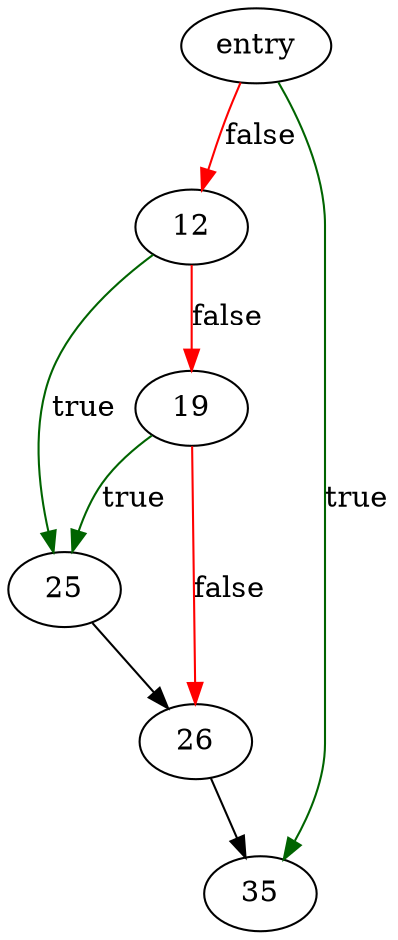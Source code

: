digraph "openSubJournal" {
	// Node definitions.
	1 [label=entry];
	12;
	19;
	25;
	26;
	35;

	// Edge definitions.
	1 -> 12 [
		color=red
		label=false
	];
	1 -> 35 [
		color=darkgreen
		label=true
	];
	12 -> 19 [
		color=red
		label=false
	];
	12 -> 25 [
		color=darkgreen
		label=true
	];
	19 -> 25 [
		color=darkgreen
		label=true
	];
	19 -> 26 [
		color=red
		label=false
	];
	25 -> 26;
	26 -> 35;
}